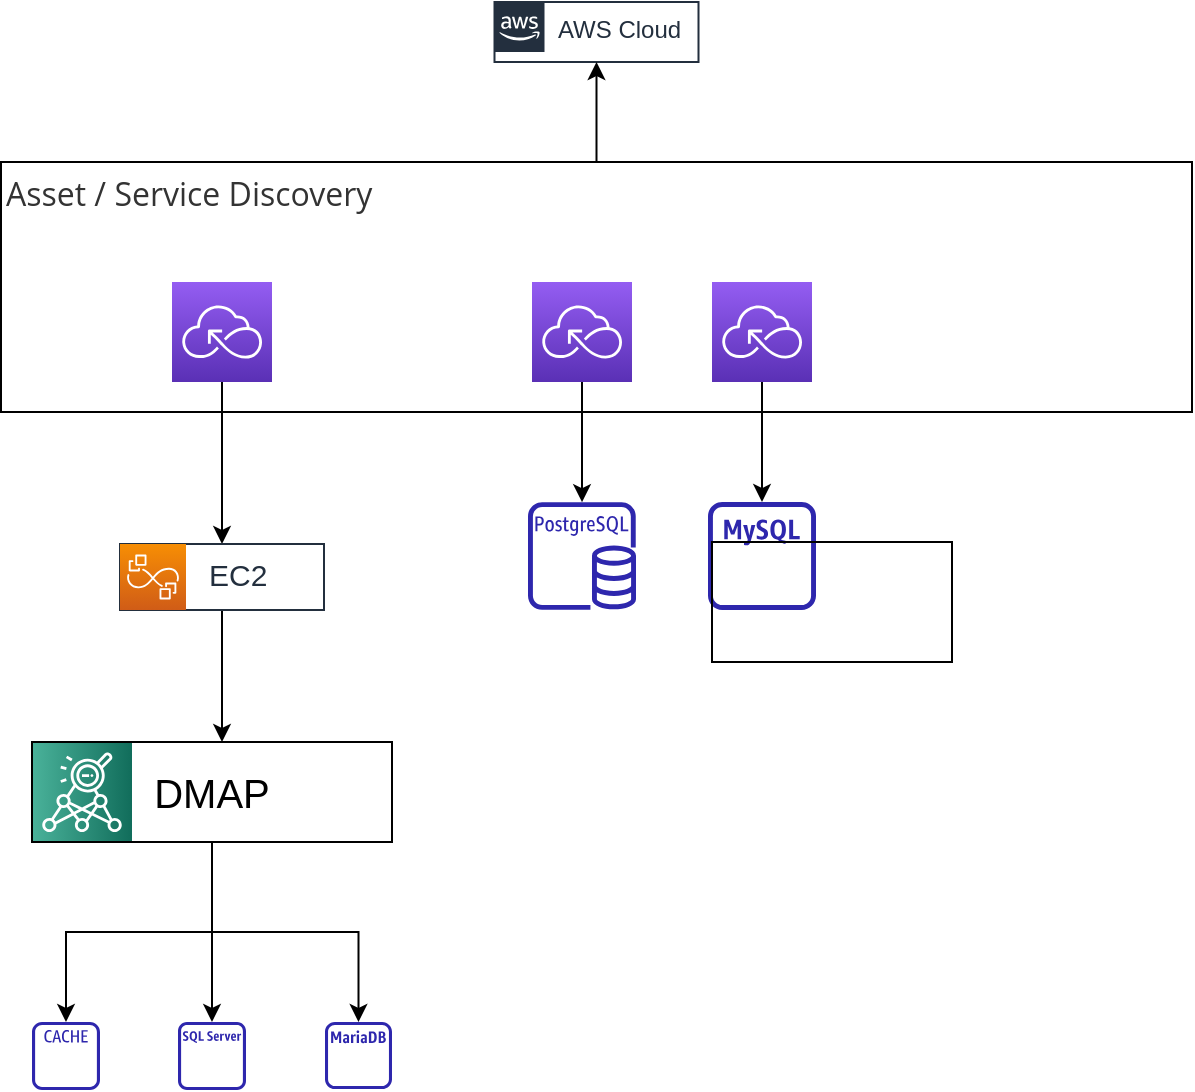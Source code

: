 <mxfile version="16.2.6" type="github">
  <diagram id="BCl4bv9VsisA8WNr7yxL" name="Page-1">
    <mxGraphModel dx="1422" dy="744" grid="1" gridSize="10" guides="1" tooltips="1" connect="1" arrows="1" fold="1" page="1" pageScale="1" pageWidth="827" pageHeight="1169" math="0" shadow="0">
      <root>
        <mxCell id="0" />
        <mxCell id="1" parent="0" />
        <mxCell id="PNus2W90nVR005eHIF8p-14" style="edgeStyle=orthogonalEdgeStyle;rounded=0;orthogonalLoop=1;jettySize=auto;html=1;exitX=0.5;exitY=1;exitDx=0;exitDy=0;exitPerimeter=0;" edge="1" parent="1" source="PNus2W90nVR005eHIF8p-4" target="PNus2W90nVR005eHIF8p-13">
          <mxGeometry relative="1" as="geometry" />
        </mxCell>
        <mxCell id="PNus2W90nVR005eHIF8p-4" value="" style="sketch=0;points=[[0,0,0],[0.25,0,0],[0.5,0,0],[0.75,0,0],[1,0,0],[0,1,0],[0.25,1,0],[0.5,1,0],[0.75,1,0],[1,1,0],[0,0.25,0],[0,0.5,0],[0,0.75,0],[1,0.25,0],[1,0.5,0],[1,0.75,0]];outlineConnect=0;fontColor=#232F3E;gradientColor=#945DF2;gradientDirection=north;fillColor=#5A30B5;strokeColor=#ffffff;dashed=0;verticalLabelPosition=bottom;verticalAlign=top;align=center;html=1;fontSize=12;fontStyle=0;aspect=fixed;shape=mxgraph.aws4.resourceIcon;resIcon=mxgraph.aws4.serverless;" vertex="1" parent="1">
          <mxGeometry x="450" y="340" width="50" height="50" as="geometry" />
        </mxCell>
        <mxCell id="PNus2W90nVR005eHIF8p-7" value="AWS Cloud" style="points=[[0,0],[0.25,0],[0.5,0],[0.75,0],[1,0],[1,0.25],[1,0.5],[1,0.75],[1,1],[0.75,1],[0.5,1],[0.25,1],[0,1],[0,0.75],[0,0.5],[0,0.25]];outlineConnect=0;gradientColor=none;html=1;whiteSpace=wrap;fontSize=12;fontStyle=0;container=1;pointerEvents=0;collapsible=0;recursiveResize=0;shape=mxgraph.aws4.group;grIcon=mxgraph.aws4.group_aws_cloud_alt;strokeColor=#232F3E;fillColor=none;verticalAlign=top;align=left;spacingLeft=30;fontColor=#232F3E;dashed=0;" vertex="1" parent="1">
          <mxGeometry x="341.25" y="200" width="102" height="30" as="geometry" />
        </mxCell>
        <mxCell id="PNus2W90nVR005eHIF8p-18" style="edgeStyle=orthogonalEdgeStyle;rounded=0;orthogonalLoop=1;jettySize=auto;html=1;exitX=0.5;exitY=1;exitDx=0;exitDy=0;exitPerimeter=0;entryX=0.5;entryY=0;entryDx=0;entryDy=0;" edge="1" parent="1" source="PNus2W90nVR005eHIF8p-8" target="PNus2W90nVR005eHIF8p-29">
          <mxGeometry relative="1" as="geometry">
            <mxPoint x="205" y="454" as="targetPoint" />
          </mxGeometry>
        </mxCell>
        <mxCell id="PNus2W90nVR005eHIF8p-8" value="" style="sketch=0;points=[[0,0,0],[0.25,0,0],[0.5,0,0],[0.75,0,0],[1,0,0],[0,1,0],[0.25,1,0],[0.5,1,0],[0.75,1,0],[1,1,0],[0,0.25,0],[0,0.5,0],[0,0.75,0],[1,0.25,0],[1,0.5,0],[1,0.75,0]];outlineConnect=0;fontColor=#232F3E;gradientColor=#945DF2;gradientDirection=north;fillColor=#5A30B5;strokeColor=#ffffff;dashed=0;verticalLabelPosition=bottom;verticalAlign=top;align=center;html=1;fontSize=12;fontStyle=0;aspect=fixed;shape=mxgraph.aws4.resourceIcon;resIcon=mxgraph.aws4.serverless;direction=east;" vertex="1" parent="1">
          <mxGeometry x="180" y="340" width="50" height="50" as="geometry" />
        </mxCell>
        <mxCell id="PNus2W90nVR005eHIF8p-16" style="edgeStyle=orthogonalEdgeStyle;rounded=0;orthogonalLoop=1;jettySize=auto;html=1;exitX=0.5;exitY=1;exitDx=0;exitDy=0;exitPerimeter=0;" edge="1" parent="1" source="PNus2W90nVR005eHIF8p-9" target="PNus2W90nVR005eHIF8p-15">
          <mxGeometry relative="1" as="geometry" />
        </mxCell>
        <mxCell id="PNus2W90nVR005eHIF8p-9" value="" style="sketch=0;points=[[0,0,0],[0.25,0,0],[0.5,0,0],[0.75,0,0],[1,0,0],[0,1,0],[0.25,1,0],[0.5,1,0],[0.75,1,0],[1,1,0],[0,0.25,0],[0,0.5,0],[0,0.75,0],[1,0.25,0],[1,0.5,0],[1,0.75,0]];outlineConnect=0;fontColor=#232F3E;gradientColor=#945DF2;gradientDirection=north;fillColor=#5A30B5;strokeColor=#ffffff;dashed=0;verticalLabelPosition=bottom;verticalAlign=top;align=center;html=1;fontSize=12;fontStyle=0;aspect=fixed;shape=mxgraph.aws4.resourceIcon;resIcon=mxgraph.aws4.serverless;" vertex="1" parent="1">
          <mxGeometry x="360" y="340" width="50" height="50" as="geometry" />
        </mxCell>
        <mxCell id="PNus2W90nVR005eHIF8p-13" value="" style="sketch=0;outlineConnect=0;fontColor=#232F3E;gradientColor=none;fillColor=#2E27AD;strokeColor=none;dashed=0;verticalLabelPosition=bottom;verticalAlign=top;align=center;html=1;fontSize=12;fontStyle=0;aspect=fixed;pointerEvents=1;shape=mxgraph.aws4.rds_mysql_instance_alt;" vertex="1" parent="1">
          <mxGeometry x="448" y="450" width="54" height="54" as="geometry" />
        </mxCell>
        <mxCell id="PNus2W90nVR005eHIF8p-15" value="" style="sketch=0;outlineConnect=0;fontColor=#232F3E;gradientColor=none;fillColor=#2E27AD;strokeColor=none;dashed=0;verticalLabelPosition=bottom;verticalAlign=top;align=center;html=1;fontSize=12;fontStyle=0;aspect=fixed;pointerEvents=1;shape=mxgraph.aws4.rds_postgresql_instance;" vertex="1" parent="1">
          <mxGeometry x="358" y="450" width="54" height="54" as="geometry" />
        </mxCell>
        <mxCell id="PNus2W90nVR005eHIF8p-27" style="edgeStyle=orthogonalEdgeStyle;rounded=0;orthogonalLoop=1;jettySize=auto;html=1;exitX=0.5;exitY=0;exitDx=0;exitDy=0;entryX=0.5;entryY=1;entryDx=0;entryDy=0;fontSize=20;" edge="1" parent="1" source="PNus2W90nVR005eHIF8p-25" target="PNus2W90nVR005eHIF8p-7">
          <mxGeometry relative="1" as="geometry" />
        </mxCell>
        <mxCell id="PNus2W90nVR005eHIF8p-25" value="&lt;span style=&quot;color: rgb(51 , 51 , 51) ; font-family: &amp;#34;open sans&amp;#34; , &amp;#34;clear sans&amp;#34; , &amp;#34;helvetica neue&amp;#34; , &amp;#34;helvetica&amp;#34; , &amp;#34;arial&amp;#34; , &amp;#34;segoe ui emoji&amp;#34; , sans-serif ; font-size: 16px ; font-style: normal ; font-weight: 400 ; letter-spacing: normal ; text-align: left ; text-indent: 0px ; text-transform: none ; word-spacing: 0px ; background-color: rgb(255 , 255 , 255) ; display: inline ; float: none&quot;&gt;Asset / Service Discovery&lt;/span&gt;" style="rounded=0;whiteSpace=wrap;html=1;gradientColor=none;fillColor=none;align=left;verticalAlign=top;" vertex="1" parent="1">
          <mxGeometry x="94.5" y="280" width="595.5" height="125" as="geometry" />
        </mxCell>
        <mxCell id="PNus2W90nVR005eHIF8p-30" style="edgeStyle=orthogonalEdgeStyle;rounded=0;orthogonalLoop=1;jettySize=auto;html=1;exitX=0.5;exitY=1;exitDx=0;exitDy=0;fontSize=20;" edge="1" parent="1" source="PNus2W90nVR005eHIF8p-29">
          <mxGeometry relative="1" as="geometry">
            <mxPoint x="205" y="570" as="targetPoint" />
          </mxGeometry>
        </mxCell>
        <mxCell id="PNus2W90nVR005eHIF8p-29" value="&lt;font style=&quot;font-size: 15px&quot;&gt;&amp;nbsp;&amp;nbsp; EC2&lt;/font&gt;" style="points=[[0,0],[0.25,0],[0.5,0],[0.75,0],[1,0],[1,0.25],[1,0.5],[1,0.75],[1,1],[0.75,1],[0.5,1],[0.25,1],[0,1],[0,0.75],[0,0.5],[0,0.25]];outlineConnect=0;gradientColor=none;html=1;whiteSpace=wrap;fontSize=12;fontStyle=0;container=1;pointerEvents=0;collapsible=0;recursiveResize=0;shape=mxgraph.aws4.group;grIcon=mxgraph.aws4.group_aws_cloud_alt;strokeColor=#232F3E;fillColor=none;verticalAlign=top;align=left;spacingLeft=30;fontColor=#232F3E;dashed=0;" vertex="1" parent="1">
          <mxGeometry x="154" y="471" width="102" height="33" as="geometry" />
        </mxCell>
        <mxCell id="PNus2W90nVR005eHIF8p-28" value="" style="sketch=0;points=[[0,0,0],[0.25,0,0],[0.5,0,0],[0.75,0,0],[1,0,0],[0,1,0],[0.25,1,0],[0.5,1,0],[0.75,1,0],[1,1,0],[0,0.25,0],[0,0.5,0],[0,0.75,0],[1,0.25,0],[1,0.5,0],[1,0.75,0]];outlineConnect=0;fontColor=#232F3E;gradientColor=#F78E04;gradientDirection=north;fillColor=#D05C17;strokeColor=#ffffff;dashed=0;verticalLabelPosition=bottom;verticalAlign=top;align=center;html=1;fontSize=12;fontStyle=0;aspect=fixed;shape=mxgraph.aws4.resourceIcon;resIcon=mxgraph.aws4.parallel_cluster;" vertex="1" parent="PNus2W90nVR005eHIF8p-29">
          <mxGeometry width="33" height="33" as="geometry" />
        </mxCell>
        <mxCell id="PNus2W90nVR005eHIF8p-34" value="" style="sketch=0;points=[[0,0,0],[0.25,0,0],[0.5,0,0],[0.75,0,0],[1,0,0],[0,1,0],[0.25,1,0],[0.5,1,0],[0.75,1,0],[1,1,0],[0,0.25,0],[0,0.5,0],[0,0.75,0],[1,0.25,0],[1,0.5,0],[1,0.75,0]];outlineConnect=0;fontColor=#232F3E;gradientColor=#4AB29A;gradientDirection=north;fillColor=#116D5B;strokeColor=#ffffff;dashed=0;verticalLabelPosition=bottom;verticalAlign=top;align=center;html=1;fontSize=12;fontStyle=0;aspect=fixed;shape=mxgraph.aws4.resourceIcon;resIcon=mxgraph.aws4.fraud_detector;direction=north;" vertex="1" parent="1">
          <mxGeometry x="110" y="570" width="50" height="50" as="geometry" />
        </mxCell>
        <mxCell id="PNus2W90nVR005eHIF8p-35" value="" style="rounded=0;whiteSpace=wrap;html=1;fontSize=20;fillColor=none;gradientColor=none;" vertex="1" parent="1">
          <mxGeometry x="450" y="470" width="120" height="60" as="geometry" />
        </mxCell>
        <mxCell id="PNus2W90nVR005eHIF8p-38" style="edgeStyle=orthogonalEdgeStyle;rounded=0;orthogonalLoop=1;jettySize=auto;html=1;exitX=0.5;exitY=1;exitDx=0;exitDy=0;fontSize=15;" edge="1" parent="1" source="PNus2W90nVR005eHIF8p-36" target="PNus2W90nVR005eHIF8p-37">
          <mxGeometry relative="1" as="geometry" />
        </mxCell>
        <mxCell id="PNus2W90nVR005eHIF8p-40" style="edgeStyle=orthogonalEdgeStyle;rounded=0;orthogonalLoop=1;jettySize=auto;html=1;exitX=0.5;exitY=1;exitDx=0;exitDy=0;fontSize=15;" edge="1" parent="1" source="PNus2W90nVR005eHIF8p-36" target="PNus2W90nVR005eHIF8p-39">
          <mxGeometry relative="1" as="geometry" />
        </mxCell>
        <mxCell id="PNus2W90nVR005eHIF8p-42" style="edgeStyle=orthogonalEdgeStyle;rounded=0;orthogonalLoop=1;jettySize=auto;html=1;exitX=0.5;exitY=1;exitDx=0;exitDy=0;fontSize=15;" edge="1" parent="1" source="PNus2W90nVR005eHIF8p-36" target="PNus2W90nVR005eHIF8p-41">
          <mxGeometry relative="1" as="geometry" />
        </mxCell>
        <mxCell id="PNus2W90nVR005eHIF8p-36" value="DMAP" style="rounded=0;whiteSpace=wrap;html=1;fontSize=20;fillColor=none;gradientColor=none;" vertex="1" parent="1">
          <mxGeometry x="110" y="570" width="180" height="50" as="geometry" />
        </mxCell>
        <mxCell id="PNus2W90nVR005eHIF8p-37" value="" style="sketch=0;outlineConnect=0;fontColor=#232F3E;gradientColor=none;fillColor=#2E27AD;strokeColor=none;dashed=0;verticalLabelPosition=bottom;verticalAlign=top;align=center;html=1;fontSize=12;fontStyle=0;aspect=fixed;pointerEvents=1;shape=mxgraph.aws4.cache_node;" vertex="1" parent="1">
          <mxGeometry x="110" y="710" width="34" height="34" as="geometry" />
        </mxCell>
        <mxCell id="PNus2W90nVR005eHIF8p-39" value="" style="sketch=0;outlineConnect=0;fontColor=#232F3E;gradientColor=none;fillColor=#2E27AD;strokeColor=none;dashed=0;verticalLabelPosition=bottom;verticalAlign=top;align=center;html=1;fontSize=12;fontStyle=0;aspect=fixed;pointerEvents=1;shape=mxgraph.aws4.rds_sql_server_instance_alt;" vertex="1" parent="1">
          <mxGeometry x="183" y="710" width="34" height="34" as="geometry" />
        </mxCell>
        <mxCell id="PNus2W90nVR005eHIF8p-41" value="" style="sketch=0;outlineConnect=0;fontColor=#232F3E;gradientColor=none;fillColor=#2E27AD;strokeColor=none;dashed=0;verticalLabelPosition=bottom;verticalAlign=top;align=center;html=1;fontSize=12;fontStyle=0;aspect=fixed;pointerEvents=1;shape=mxgraph.aws4.rds_mariadb_instance_alt;" vertex="1" parent="1">
          <mxGeometry x="256.5" y="710" width="33.5" height="33.5" as="geometry" />
        </mxCell>
      </root>
    </mxGraphModel>
  </diagram>
</mxfile>
